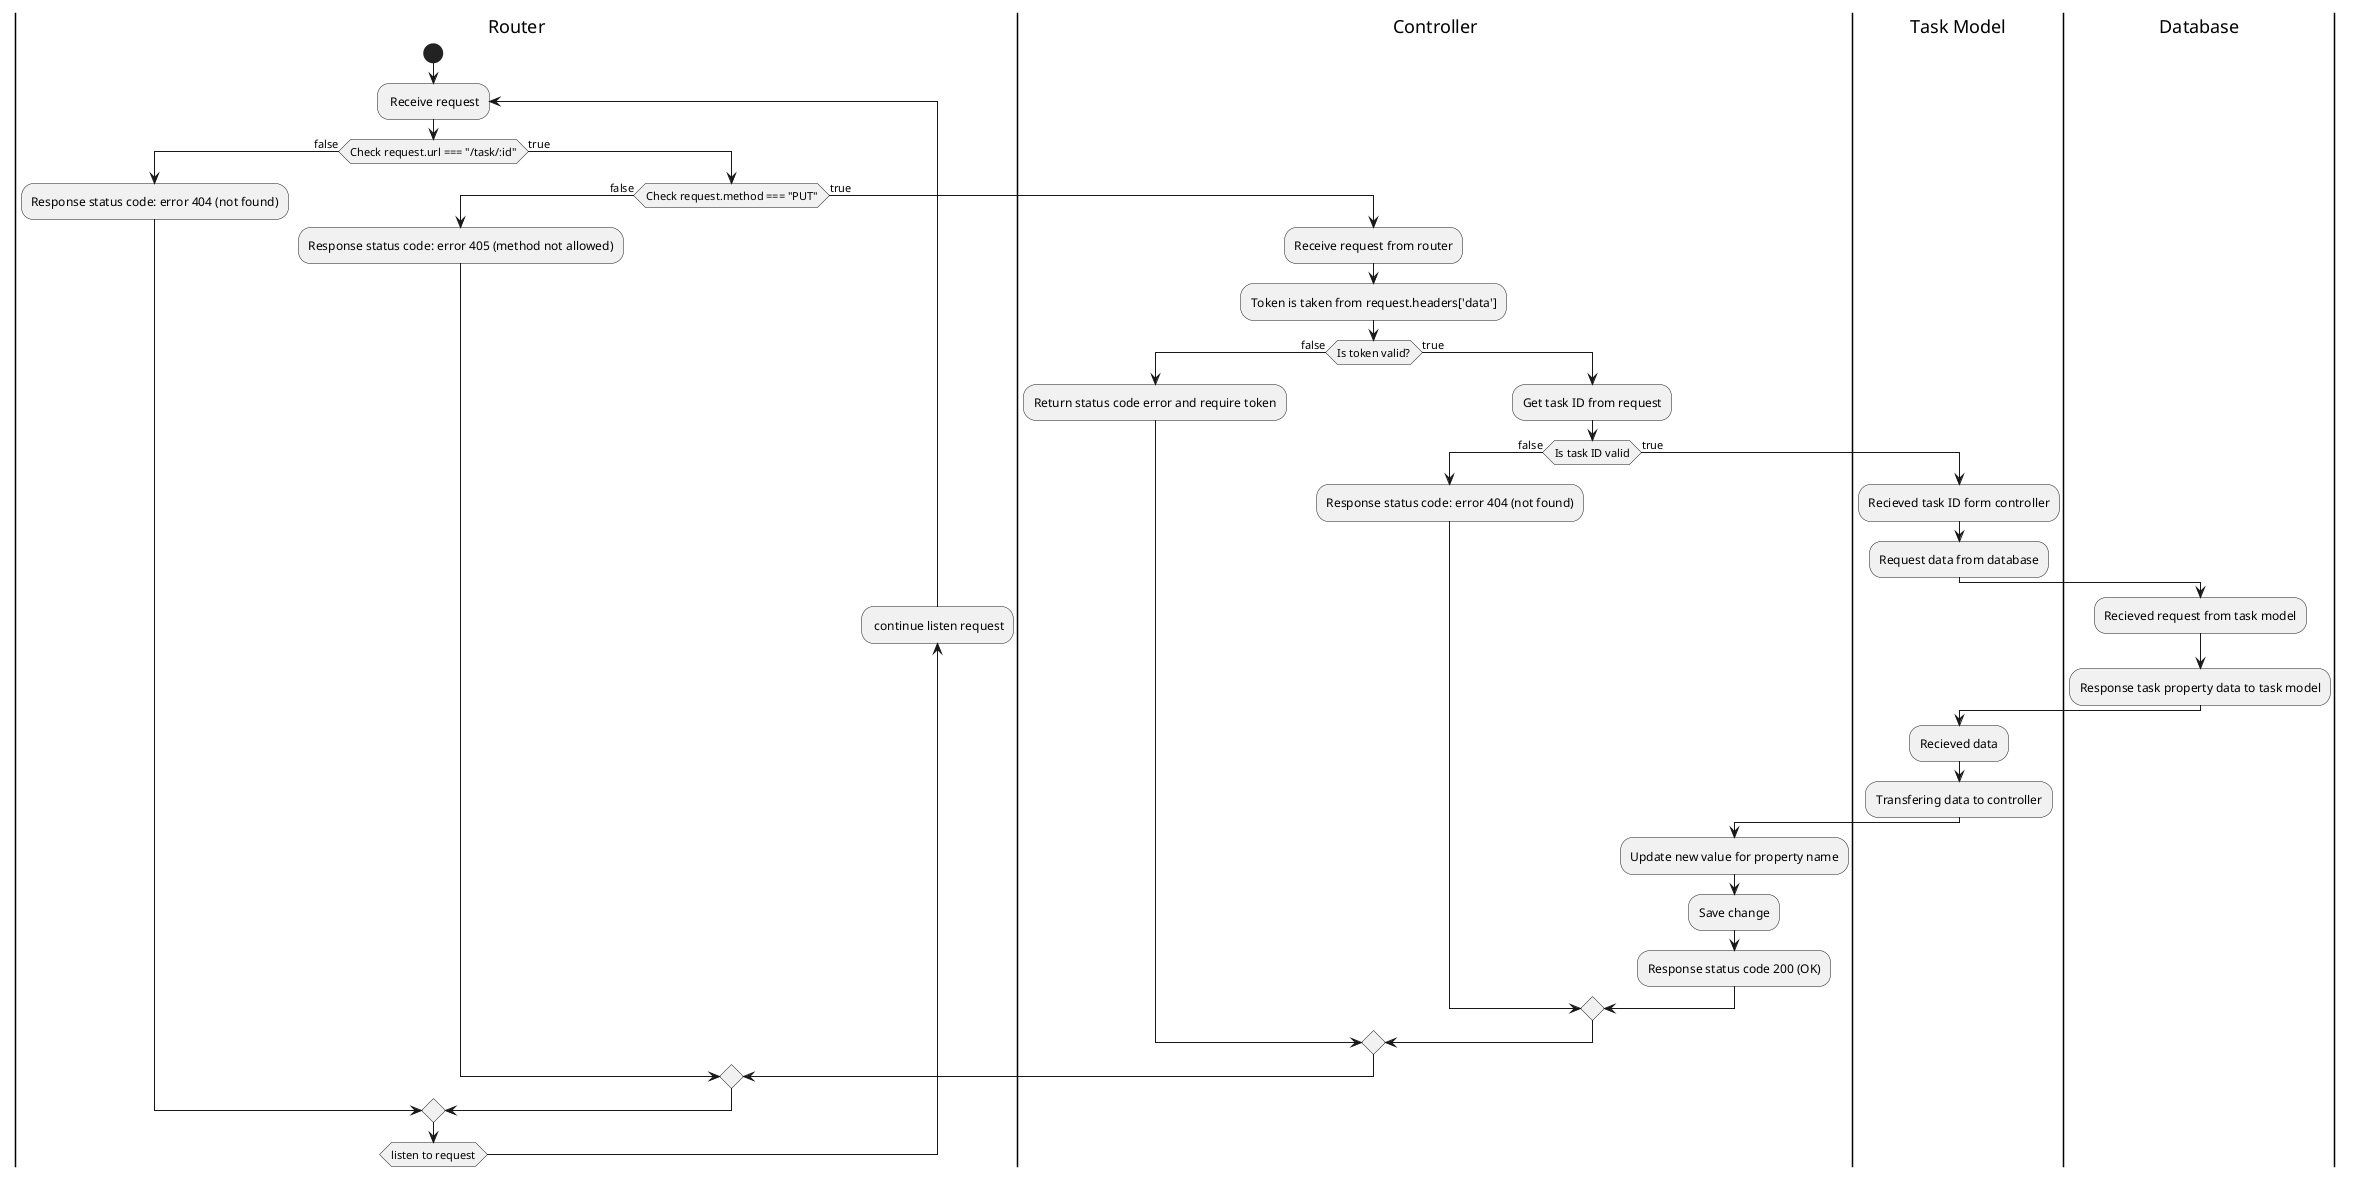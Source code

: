 @startuml
| Router |
start
repeat: Receive request
if (Check request.url === "/task/:id") then (false)
    :Response status code: error 404 (not found);
else (true)
    if (Check request.method === "PUT") then (false)
        :Response status code: error 405 (method not allowed);
    else (true)
        | Controller |
        :Receive request from router;
        :Token is taken from request.headers['data'];
        if (Is token valid?) then (false)
            :Return status code error and require token;
        else (true)
            :Get task ID from request;
            if (Is task ID valid) then (false)
                :Response status code: error 404 (not found);
            else (true)
                | Task Model |
                :Recieved task ID form controller;
                :Request data from database;
                | Database |
                :Recieved request from task model;
                :Response task property data to task model;
                | Task Model |
                :Recieved data;
                :Transfering data to controller;
                | Controller |
                :Update new value for property name;
                :Save change;
                :Response status code 200 (OK);
                
            endif
        endif
    endif
endif
| Router |
backward: continue listen request;
repeat while (listen to request)
@enduml
